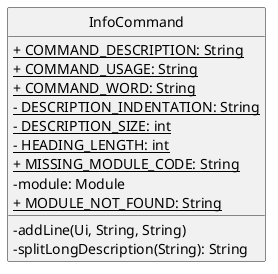 @startuml
'https://plantuml.com/class-diagram
hide circle
skinparam classAttributeIconSize 0

class InfoCommand {
    <u>+ COMMAND_DESCRIPTION: String
    <u>+ COMMAND_USAGE: String
    <u>+ COMMAND_WORD: String
    <u>- DESCRIPTION_INDENTATION: String
    <u>- DESCRIPTION_SIZE: int
    <u>- HEADING_LENGTH: int
    <u>+ MISSING_MODULE_CODE: String
    - module: Module
    <u>+ MODULE_NOT_FOUND: String

    - addLine(Ui, String, String)
    - splitLongDescription(String): String
}

@enduml